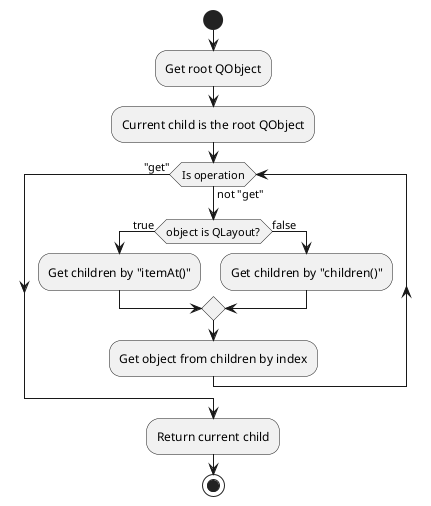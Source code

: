 @startuml
'https://plantuml.com/activity-diagram-beta

start
:Get root QObject;
:Current child is the root QObject;
while (Is operation) is (not "get")
    if (object is QLayout?) then (true)
        :Get children by "itemAt()";
    else (false)
        :Get children by "children()";
    endif
    :Get object from children by index;
endwhile ("get")
:Return current child;
stop

@enduml
